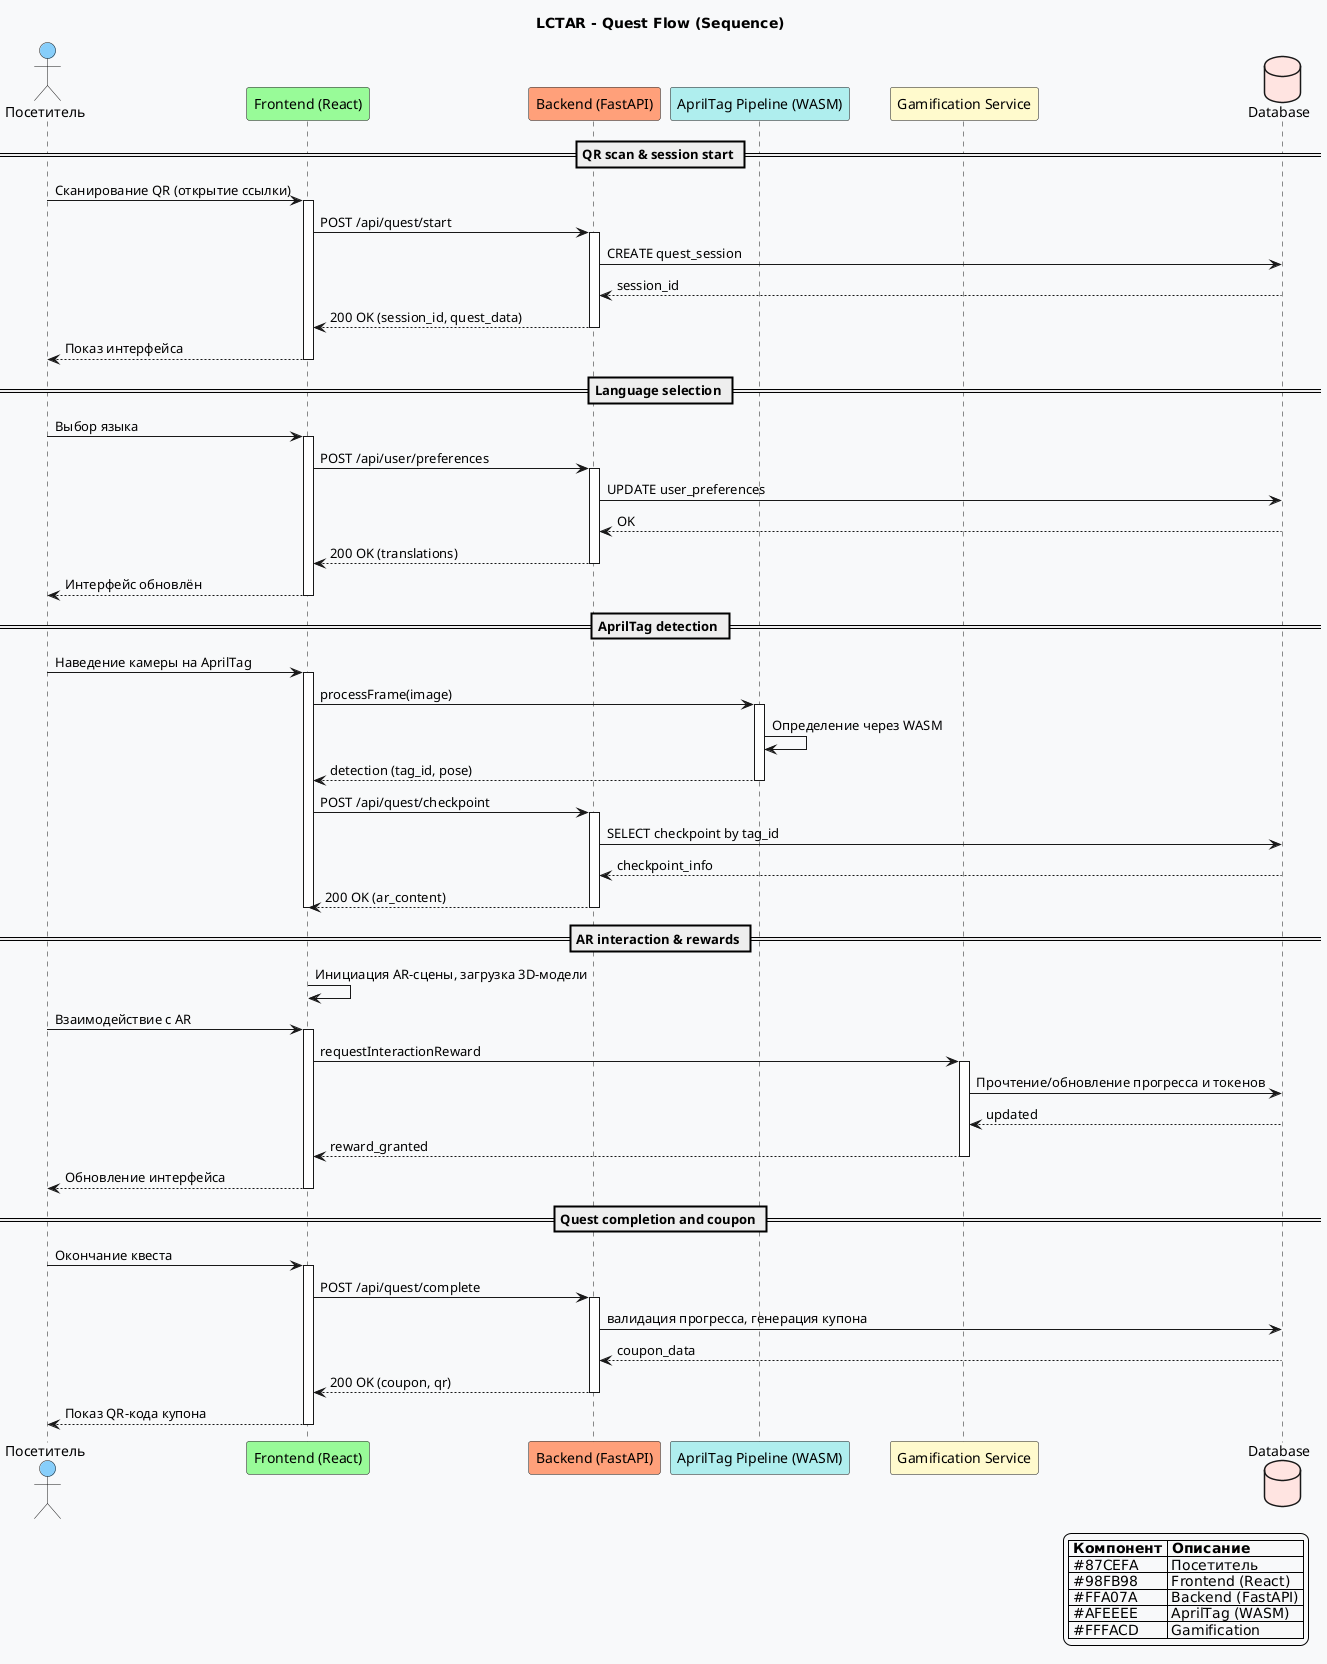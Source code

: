 @startuml
title LCTAR - Quest Flow (Sequence)

actor "Посетитель" as Visitor #87CEFA
participant "Frontend (React)" as Frontend #98FB98
participant "Backend (FastAPI)" as Backend #FFA07A
participant "AprilTag Pipeline (WASM)" as AprilTag #AFEEEE
participant "Gamification Service" as Gamification #FFFACD
database "Database" as DB #FFE4E1

== QR scan & session start ==
Visitor -> Frontend: Сканирование QR (открытие ссылки)
activate Frontend
Frontend -> Backend: POST /api/quest/start
activate Backend
Backend -> DB: CREATE quest_session
DB --> Backend: session_id
Backend --> Frontend: 200 OK (session_id, quest_data)
deactivate Backend
Frontend --> Visitor: Показ интерфейса
deactivate Frontend

== Language selection ==
Visitor -> Frontend: Выбор языка
activate Frontend
Frontend -> Backend: POST /api/user/preferences
activate Backend
Backend -> DB: UPDATE user_preferences
DB --> Backend: OK
Backend --> Frontend: 200 OK (translations)
deactivate Backend
Frontend --> Visitor: Интерфейс обновлён
deactivate Frontend

== AprilTag detection ==
Visitor -> Frontend: Наведение камеры на AprilTag
activate Frontend
Frontend -> AprilTag: processFrame(image)
activate AprilTag
AprilTag -> AprilTag: Определение через WASM
AprilTag --> Frontend: detection (tag_id, pose)
deactivate AprilTag
Frontend -> Backend: POST /api/quest/checkpoint
activate Backend
Backend -> DB: SELECT checkpoint by tag_id
DB --> Backend: checkpoint_info
Backend --> Frontend: 200 OK (ar_content)
deactivate Backend
deactivate Frontend

== AR interaction & rewards ==
Frontend -> Frontend: Инициация AR-сцены, загрузка 3D-модели
Visitor -> Frontend: Взаимодействие с AR
activate Frontend
Frontend -> Gamification: requestInteractionReward
activate Gamification
Gamification -> DB: Прочтение/обновление прогресса и токенов
DB --> Gamification: updated
Gamification --> Frontend: reward_granted
deactivate Gamification
Frontend --> Visitor: Обновление интерфейса
deactivate Frontend

== Quest completion and coupon ==
Visitor -> Frontend: Окончание квеста
activate Frontend
Frontend -> Backend: POST /api/quest/complete
activate Backend
Backend -> DB: валидация прогресса, генерация купона
DB --> Backend: coupon_data
Backend --> Frontend: 200 OK (coupon, qr)
deactivate Backend
Frontend --> Visitor: Показ QR-кода купона
deactivate Frontend

' Styling
skinparam backgroundColor #F8F9FA
skinparam participantBackgroundColor #FFFFFF
skinparam defaultFontName "DejaVu Sans"

legend right
  |= Компонент |= Описание |
  | #87CEFA | Посетитель |
  | #98FB98 | Frontend (React) |
  | #FFA07A | Backend (FastAPI) |
  | #AFEEEE | AprilTag (WASM) |
  | #FFFACD | Gamification |
endlegend

@enduml